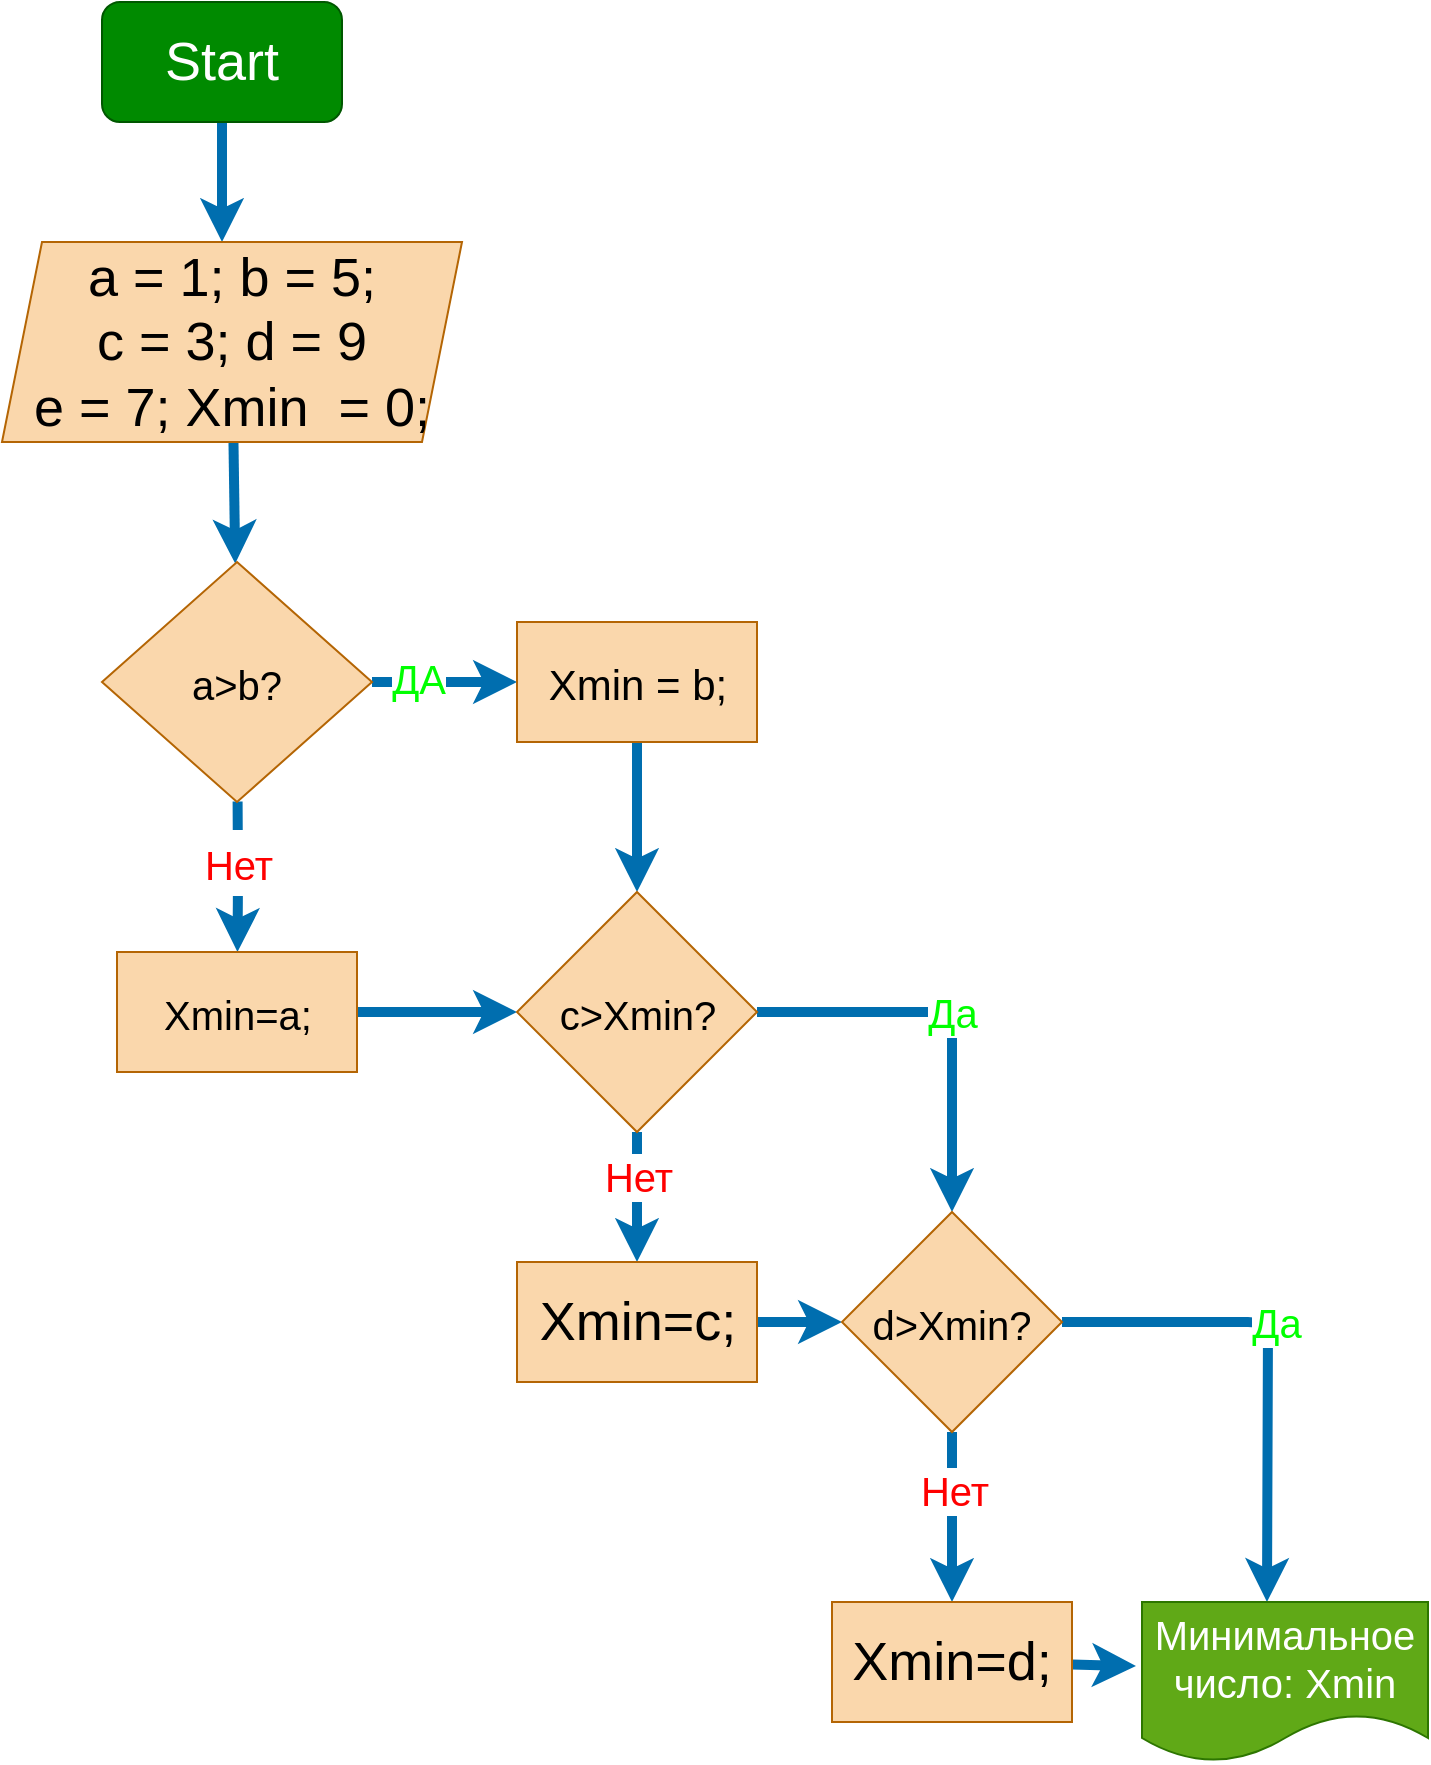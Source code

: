 <mxfile>
    <diagram id="Nf_M2WfFq3NIZpQMSy-8" name="Page-1">
        <mxGraphModel dx="1148" dy="790" grid="1" gridSize="10" guides="1" tooltips="1" connect="1" arrows="1" fold="1" page="1" pageScale="1" pageWidth="827" pageHeight="1169" math="0" shadow="0">
            <root>
                <mxCell id="0"/>
                <mxCell id="1" parent="0"/>
                <mxCell id="4" style="edgeStyle=none;html=1;exitX=0.5;exitY=1;exitDx=0;exitDy=0;fontSize=27;fillColor=#1ba1e2;strokeColor=#006EAF;strokeWidth=5;" parent="1" source="2" edge="1">
                    <mxGeometry relative="1" as="geometry">
                        <mxPoint x="190" y="170" as="targetPoint"/>
                    </mxGeometry>
                </mxCell>
                <mxCell id="2" value="&lt;font style=&quot;font-size: 27px&quot;&gt;Start&lt;/font&gt;" style="rounded=1;whiteSpace=wrap;html=1;fillColor=#008a00;fontColor=#ffffff;strokeColor=#005700;" parent="1" vertex="1">
                    <mxGeometry x="130" y="50" width="120" height="60" as="geometry"/>
                </mxCell>
                <mxCell id="8" value="" style="edgeStyle=none;html=1;fontSize=27;fontColor=#000000;strokeWidth=5;fillColor=#1ba1e2;strokeColor=#006EAF;" parent="1" source="5" target="7" edge="1">
                    <mxGeometry relative="1" as="geometry"/>
                </mxCell>
                <mxCell id="5" value="&lt;font color=&quot;#000000&quot;&gt;a = 1; b = 5;&lt;br&gt;c = 3; d = 9&lt;br&gt;e = 7; Xmin&amp;nbsp; = 0;&lt;/font&gt;" style="shape=parallelogram;perimeter=parallelogramPerimeter;whiteSpace=wrap;html=1;fixedSize=1;fontSize=27;fillColor=#fad7ac;strokeColor=#b46504;" parent="1" vertex="1">
                    <mxGeometry x="80" y="170" width="230" height="100" as="geometry"/>
                </mxCell>
                <mxCell id="10" value="" style="edgeStyle=none;html=1;fontSize=27;fontColor=#000000;strokeWidth=5;fillColor=#1ba1e2;strokeColor=#006EAF;" parent="1" source="7" target="9" edge="1">
                    <mxGeometry relative="1" as="geometry"/>
                </mxCell>
                <mxCell id="11" value="ДА" style="edgeLabel;html=1;align=center;verticalAlign=middle;resizable=0;points=[];fontSize=20;fontColor=#00FF00;" parent="10" vertex="1" connectable="0">
                    <mxGeometry x="-0.383" y="2" relative="1" as="geometry">
                        <mxPoint as="offset"/>
                    </mxGeometry>
                </mxCell>
                <mxCell id="13" value="&lt;font color=&quot;#ff0000&quot; style=&quot;font-size: 20px&quot;&gt;Нет&lt;/font&gt;" style="edgeStyle=none;html=1;fontSize=27;fontColor=#00FF00;strokeWidth=5;fillColor=#1ba1e2;strokeColor=#006EAF;" parent="1" source="7" target="12" edge="1">
                    <mxGeometry x="-0.196" relative="1" as="geometry">
                        <Array as="points">
                            <mxPoint x="198" y="490"/>
                        </Array>
                        <mxPoint as="offset"/>
                    </mxGeometry>
                </mxCell>
                <mxCell id="7" value="&lt;font color=&quot;#000000&quot; style=&quot;font-size: 20px&quot;&gt;a&amp;gt;b?&lt;/font&gt;" style="rhombus;whiteSpace=wrap;html=1;fontSize=27;fillColor=#fad7ac;strokeColor=#b46504;" parent="1" vertex="1">
                    <mxGeometry x="130" y="330" width="135" height="120" as="geometry"/>
                </mxCell>
                <mxCell id="16" style="edgeStyle=none;html=1;exitX=0.5;exitY=1;exitDx=0;exitDy=0;entryX=0.5;entryY=0;entryDx=0;entryDy=0;fontSize=27;fontColor=#000000;strokeWidth=5;fillColor=#1ba1e2;strokeColor=#006EAF;" parent="1" source="9" target="14" edge="1">
                    <mxGeometry relative="1" as="geometry"/>
                </mxCell>
                <mxCell id="9" value="&lt;font color=&quot;#000000&quot; style=&quot;font-size: 21px&quot;&gt;Xmin = b;&lt;/font&gt;" style="whiteSpace=wrap;html=1;fontSize=27;fillColor=#fad7ac;strokeColor=#b46504;" parent="1" vertex="1">
                    <mxGeometry x="337.5" y="360" width="120" height="60" as="geometry"/>
                </mxCell>
                <mxCell id="15" value="" style="edgeStyle=none;html=1;fontSize=27;fontColor=#000000;strokeWidth=5;fillColor=#1ba1e2;strokeColor=#006EAF;" parent="1" source="12" target="14" edge="1">
                    <mxGeometry relative="1" as="geometry"/>
                </mxCell>
                <mxCell id="12" value="&lt;font color=&quot;#000000&quot; style=&quot;font-size: 20px&quot;&gt;Xmin=a;&lt;/font&gt;" style="whiteSpace=wrap;html=1;fontSize=27;fillColor=#fad7ac;strokeColor=#b46504;" parent="1" vertex="1">
                    <mxGeometry x="137.5" y="525" width="120" height="60" as="geometry"/>
                </mxCell>
                <mxCell id="18" value="&lt;font color=&quot;#ff0000&quot;&gt;Нет&lt;/font&gt;" style="edgeStyle=none;html=1;fontSize=20;fontColor=#000000;strokeWidth=5;fillColor=#1ba1e2;strokeColor=#006EAF;" parent="1" source="14" target="17" edge="1">
                    <mxGeometry x="-0.333" relative="1" as="geometry">
                        <mxPoint as="offset"/>
                    </mxGeometry>
                </mxCell>
                <mxCell id="20" value="&lt;font color=&quot;#00ff00&quot;&gt;Да&lt;/font&gt;" style="edgeStyle=none;html=1;fontSize=20;fontColor=#FF0000;strokeWidth=5;fillColor=#1ba1e2;strokeColor=#006EAF;entryX=0.5;entryY=0;entryDx=0;entryDy=0;" parent="1" source="14" target="21" edge="1">
                    <mxGeometry x="-0.013" relative="1" as="geometry">
                        <mxPoint x="520" y="555" as="targetPoint"/>
                        <Array as="points">
                            <mxPoint x="555" y="555"/>
                        </Array>
                        <mxPoint as="offset"/>
                    </mxGeometry>
                </mxCell>
                <mxCell id="14" value="&lt;font color=&quot;#000000&quot; style=&quot;font-size: 20px&quot;&gt;c&amp;gt;Xmin?&lt;/font&gt;" style="rhombus;whiteSpace=wrap;html=1;fontSize=27;fillColor=#fad7ac;strokeColor=#b46504;" parent="1" vertex="1">
                    <mxGeometry x="337.5" y="495" width="120" height="120" as="geometry"/>
                </mxCell>
                <mxCell id="22" value="" style="edgeStyle=none;html=1;fontSize=20;fontColor=#000000;strokeWidth=5;fillColor=#1ba1e2;strokeColor=#006EAF;" parent="1" source="17" target="21" edge="1">
                    <mxGeometry relative="1" as="geometry"/>
                </mxCell>
                <mxCell id="17" value="&lt;font color=&quot;#000000&quot;&gt;Xmin=c;&lt;/font&gt;" style="whiteSpace=wrap;html=1;fontSize=27;fillColor=#fad7ac;strokeColor=#b46504;" parent="1" vertex="1">
                    <mxGeometry x="337.5" y="680" width="120" height="60" as="geometry"/>
                </mxCell>
                <mxCell id="24" value="" style="edgeStyle=none;html=1;fontSize=20;fontColor=#000000;strokeWidth=5;fillColor=#1ba1e2;strokeColor=#006EAF;" parent="1" source="21" target="23" edge="1">
                    <mxGeometry relative="1" as="geometry"/>
                </mxCell>
                <mxCell id="27" value="&lt;font color=&quot;#ff0000&quot;&gt;Нет&lt;/font&gt;" style="edgeLabel;html=1;align=center;verticalAlign=middle;resizable=0;points=[];fontSize=20;fontColor=#000000;" parent="24" vertex="1" connectable="0">
                    <mxGeometry x="-0.322" y="1" relative="1" as="geometry">
                        <mxPoint as="offset"/>
                    </mxGeometry>
                </mxCell>
                <mxCell id="26" value="" style="edgeStyle=none;html=1;fontSize=20;fontColor=#000000;strokeWidth=5;fillColor=#1ba1e2;strokeColor=#006EAF;entryX=0.437;entryY=0;entryDx=0;entryDy=0;entryPerimeter=0;" parent="1" source="21" target="37" edge="1">
                    <mxGeometry relative="1" as="geometry">
                        <mxPoint x="712.5" y="825" as="targetPoint"/>
                        <Array as="points">
                            <mxPoint x="713" y="710"/>
                        </Array>
                    </mxGeometry>
                </mxCell>
                <mxCell id="28" value="&lt;font color=&quot;#00ff00&quot;&gt;Да&lt;/font&gt;" style="edgeLabel;html=1;align=center;verticalAlign=middle;resizable=0;points=[];fontSize=20;fontColor=#FF0000;" parent="26" vertex="1" connectable="0">
                    <mxGeometry x="-0.476" y="-2" relative="1" as="geometry">
                        <mxPoint x="43" y="-2" as="offset"/>
                    </mxGeometry>
                </mxCell>
                <mxCell id="21" value="&lt;font color=&quot;#000000&quot; style=&quot;font-size: 20px&quot;&gt;d&amp;gt;Xmin?&lt;/font&gt;" style="rhombus;whiteSpace=wrap;html=1;fontSize=27;fillColor=#fad7ac;strokeColor=#b46504;" parent="1" vertex="1">
                    <mxGeometry x="500" y="655" width="110" height="110" as="geometry"/>
                </mxCell>
                <mxCell id="30" value="" style="edgeStyle=none;html=1;fontSize=20;fontColor=#00FF00;strokeWidth=5;fillColor=#1ba1e2;strokeColor=#006EAF;entryX=-0.021;entryY=0.4;entryDx=0;entryDy=0;entryPerimeter=0;" parent="1" source="23" target="37" edge="1">
                    <mxGeometry relative="1" as="geometry">
                        <mxPoint x="660" y="880" as="targetPoint"/>
                    </mxGeometry>
                </mxCell>
                <mxCell id="23" value="&lt;font color=&quot;#000000&quot;&gt;Xmin=d;&lt;/font&gt;" style="whiteSpace=wrap;html=1;fontSize=27;fillColor=#fad7ac;strokeColor=#b46504;" parent="1" vertex="1">
                    <mxGeometry x="495" y="850" width="120" height="60" as="geometry"/>
                </mxCell>
                <mxCell id="37" value="Минимальное число: Xmin" style="shape=document;whiteSpace=wrap;html=1;boundedLbl=1;fontSize=20;fillColor=#60a917;strokeColor=#2D7600;fontColor=#ffffff;" parent="1" vertex="1">
                    <mxGeometry x="650" y="850" width="143" height="80" as="geometry"/>
                </mxCell>
            </root>
        </mxGraphModel>
    </diagram>
</mxfile>